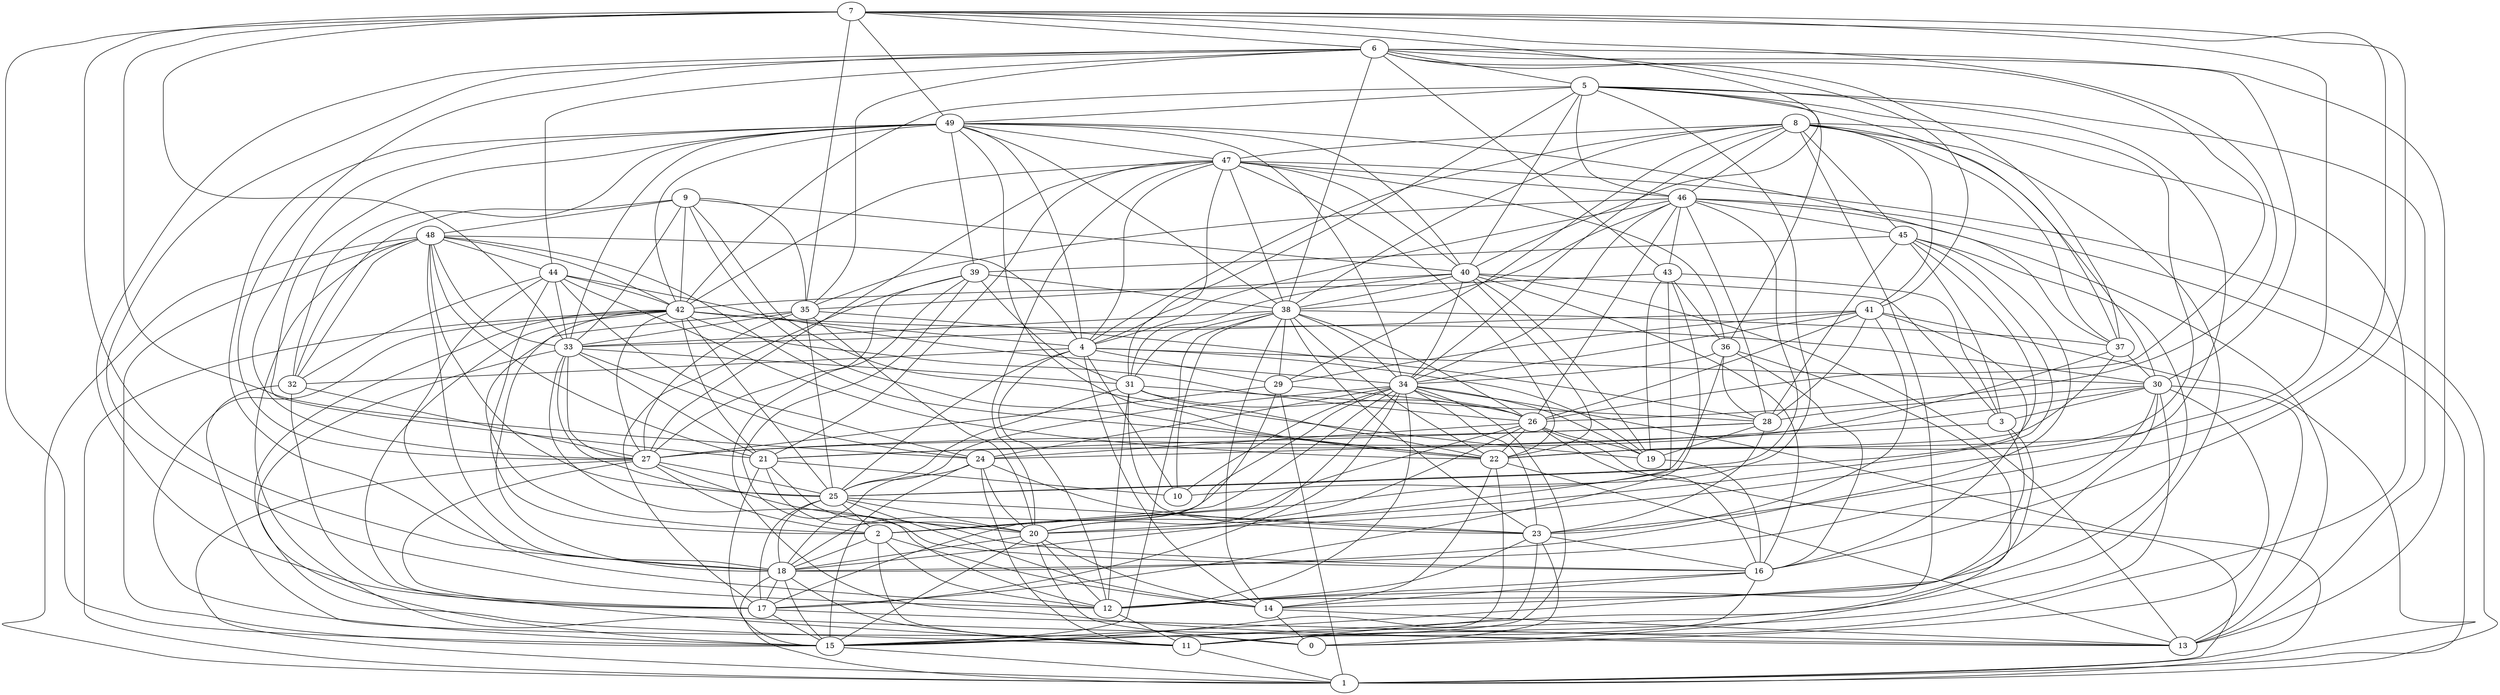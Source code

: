 digraph GG_graph {

subgraph G_graph {
edge [color = black]
"9" -> "32" [dir = none]
"9" -> "22" [dir = none]
"9" -> "33" [dir = none]
"9" -> "42" [dir = none]
"31" -> "23" [dir = none]
"31" -> "25" [dir = none]
"31" -> "12" [dir = none]
"4" -> "25" [dir = none]
"4" -> "32" [dir = none]
"4" -> "14" [dir = none]
"26" -> "16" [dir = none]
"26" -> "19" [dir = none]
"26" -> "2" [dir = none]
"5" -> "37" [dir = none]
"5" -> "20" [dir = none]
"5" -> "2" [dir = none]
"46" -> "28" [dir = none]
"46" -> "34" [dir = none]
"46" -> "4" [dir = none]
"46" -> "13" [dir = none]
"23" -> "16" [dir = none]
"21" -> "20" [dir = none]
"21" -> "10" [dir = none]
"21" -> "15" [dir = none]
"22" -> "15" [dir = none]
"22" -> "14" [dir = none]
"16" -> "14" [dir = none]
"47" -> "40" [dir = none]
"47" -> "46" [dir = none]
"47" -> "1" [dir = none]
"47" -> "36" [dir = none]
"47" -> "22" [dir = none]
"47" -> "21" [dir = none]
"47" -> "31" [dir = none]
"48" -> "25" [dir = none]
"48" -> "13" [dir = none]
"48" -> "42" [dir = none]
"48" -> "1" [dir = none]
"48" -> "32" [dir = none]
"35" -> "18" [dir = none]
"35" -> "28" [dir = none]
"27" -> "11" [dir = none]
"7" -> "24" [dir = none]
"7" -> "6" [dir = none]
"7" -> "15" [dir = none]
"7" -> "49" [dir = none]
"7" -> "35" [dir = none]
"7" -> "26" [dir = none]
"41" -> "28" [dir = none]
"41" -> "33" [dir = none]
"41" -> "34" [dir = none]
"41" -> "1" [dir = none]
"28" -> "27" [dir = none]
"28" -> "19" [dir = none]
"18" -> "17" [dir = none]
"18" -> "1" [dir = none]
"36" -> "15" [dir = none]
"29" -> "27" [dir = none]
"29" -> "17" [dir = none]
"29" -> "1" [dir = none]
"17" -> "13" [dir = none]
"40" -> "31" [dir = none]
"40" -> "22" [dir = none]
"40" -> "13" [dir = none]
"40" -> "38" [dir = none]
"40" -> "34" [dir = none]
"40" -> "19" [dir = none]
"40" -> "16" [dir = none]
"40" -> "3" [dir = none]
"14" -> "0" [dir = none]
"34" -> "23" [dir = none]
"34" -> "19" [dir = none]
"34" -> "24" [dir = none]
"34" -> "1" [dir = none]
"34" -> "18" [dir = none]
"34" -> "10" [dir = none]
"34" -> "25" [dir = none]
"34" -> "17" [dir = none]
"20" -> "0" [dir = none]
"20" -> "12" [dir = none]
"33" -> "25" [dir = none]
"33" -> "21" [dir = none]
"33" -> "24" [dir = none]
"24" -> "11" [dir = none]
"24" -> "20" [dir = none]
"43" -> "36" [dir = none]
"43" -> "42" [dir = none]
"43" -> "3" [dir = none]
"43" -> "18" [dir = none]
"43" -> "19" [dir = none]
"25" -> "23" [dir = none]
"2" -> "12" [dir = none]
"2" -> "11" [dir = none]
"2" -> "18" [dir = none]
"42" -> "25" [dir = none]
"42" -> "1" [dir = none]
"42" -> "15" [dir = none]
"42" -> "21" [dir = none]
"42" -> "2" [dir = none]
"42" -> "4" [dir = none]
"42" -> "27" [dir = none]
"42" -> "30" [dir = none]
"49" -> "18" [dir = none]
"49" -> "38" [dir = none]
"49" -> "47" [dir = none]
"49" -> "4" [dir = none]
"49" -> "37" [dir = none]
"49" -> "34" [dir = none]
"49" -> "39" [dir = none]
"11" -> "1" [dir = none]
"39" -> "27" [dir = none]
"39" -> "13" [dir = none]
"3" -> "0" [dir = none]
"3" -> "14" [dir = none]
"6" -> "12" [dir = none]
"6" -> "13" [dir = none]
"6" -> "41" [dir = none]
"6" -> "43" [dir = none]
"6" -> "27" [dir = none]
"6" -> "26" [dir = none]
"6" -> "37" [dir = none]
"30" -> "0" [dir = none]
"30" -> "3" [dir = none]
"30" -> "18" [dir = none]
"30" -> "12" [dir = none]
"45" -> "15" [dir = none]
"45" -> "25" [dir = none]
"45" -> "39" [dir = none]
"44" -> "24" [dir = none]
"44" -> "42" [dir = none]
"44" -> "34" [dir = none]
"44" -> "33" [dir = none]
"44" -> "2" [dir = none]
"44" -> "22" [dir = none]
"12" -> "11" [dir = none]
"38" -> "26" [dir = none]
"38" -> "10" [dir = none]
"38" -> "37" [dir = none]
"38" -> "34" [dir = none]
"8" -> "45" [dir = none]
"8" -> "29" [dir = none]
"8" -> "47" [dir = none]
"8" -> "30" [dir = none]
"8" -> "34" [dir = none]
"8" -> "38" [dir = none]
"37" -> "21" [dir = none]
"37" -> "22" [dir = none]
"49" -> "22" [dir = none]
"34" -> "12" [dir = none]
"9" -> "40" [dir = none]
"15" -> "1" [dir = none]
"17" -> "15" [dir = none]
"47" -> "4" [dir = none]
"8" -> "37" [dir = none]
"8" -> "12" [dir = none]
"25" -> "20" [dir = none]
"41" -> "29" [dir = none]
"20" -> "14" [dir = none]
"37" -> "30" [dir = none]
"36" -> "16" [dir = none]
"47" -> "27" [dir = none]
"39" -> "12" [dir = none]
"44" -> "12" [dir = none]
"5" -> "46" [dir = none]
"6" -> "30" [dir = none]
"32" -> "0" [dir = none]
"25" -> "2" [dir = none]
"34" -> "20" [dir = none]
"44" -> "32" [dir = none]
"3" -> "24" [dir = none]
"5" -> "42" [dir = none]
"34" -> "11" [dir = none]
"24" -> "23" [dir = none]
"34" -> "26" [dir = none]
"47" -> "42" [dir = none]
"6" -> "38" [dir = none]
"8" -> "11" [dir = none]
"29" -> "26" [dir = none]
"32" -> "17" [dir = none]
"30" -> "11" [dir = none]
"48" -> "44" [dir = none]
"23" -> "0" [dir = none]
"5" -> "36" [dir = none]
"38" -> "14" [dir = none]
"40" -> "35" [dir = none]
"26" -> "24" [dir = none]
"7" -> "40" [dir = none]
"24" -> "18" [dir = none]
"31" -> "22" [dir = none]
"36" -> "28" [dir = none]
"9" -> "48" [dir = none]
"35" -> "25" [dir = none]
"26" -> "22" [dir = none]
"38" -> "23" [dir = none]
"33" -> "16" [dir = none]
"33" -> "27" [dir = none]
"22" -> "13" [dir = none]
"7" -> "23" [dir = none]
"25" -> "17" [dir = none]
"6" -> "44" [dir = none]
"36" -> "34" [dir = none]
"5" -> "4" [dir = none]
"7" -> "22" [dir = none]
"5" -> "13" [dir = none]
"34" -> "2" [dir = none]
"46" -> "1" [dir = none]
"7" -> "18" [dir = none]
"23" -> "11" [dir = none]
"46" -> "10" [dir = none]
"46" -> "43" [dir = none]
"26" -> "20" [dir = none]
"46" -> "26" [dir = none]
"4" -> "19" [dir = none]
"39" -> "38" [dir = none]
"9" -> "35" [dir = none]
"27" -> "1" [dir = none]
"43" -> "17" [dir = none]
"38" -> "29" [dir = none]
"27" -> "2" [dir = none]
"48" -> "22" [dir = none]
"7" -> "33" [dir = none]
"41" -> "23" [dir = none]
"27" -> "20" [dir = none]
"45" -> "18" [dir = none]
"48" -> "18" [dir = none]
"4" -> "10" [dir = none]
"30" -> "13" [dir = none]
"7" -> "16" [dir = none]
"9" -> "19" [dir = none]
"19" -> "16" [dir = none]
"48" -> "21" [dir = none]
"41" -> "26" [dir = none]
"5" -> "40" [dir = none]
"25" -> "18" [dir = none]
"39" -> "17" [dir = none]
"31" -> "28" [dir = none]
"46" -> "38" [dir = none]
"48" -> "15" [dir = none]
"2" -> "14" [dir = none]
"49" -> "33" [dir = none]
"47" -> "38" [dir = none]
"42" -> "17" [dir = none]
"20" -> "18" [dir = none]
"30" -> "28" [dir = none]
"42" -> "11" [dir = none]
"5" -> "22" [dir = none]
"49" -> "42" [dir = none]
"26" -> "1" [dir = none]
"46" -> "35" [dir = none]
"32" -> "27" [dir = none]
"6" -> "17" [dir = none]
"39" -> "31" [dir = none]
"20" -> "15" [dir = none]
"35" -> "27" [dir = none]
"31" -> "26" [dir = none]
"46" -> "45" [dir = none]
"25" -> "14" [dir = none]
"8" -> "46" [dir = none]
"6" -> "35" [dir = none]
"35" -> "33" [dir = none]
"49" -> "21" [dir = none]
"42" -> "26" [dir = none]
"4" -> "12" [dir = none]
"30" -> "27" [dir = none]
"28" -> "23" [dir = none]
"23" -> "12" [dir = none]
"35" -> "20" [dir = none]
"16" -> "11" [dir = none]
"36" -> "25" [dir = none]
"38" -> "33" [dir = none]
"18" -> "11" [dir = none]
"21" -> "16" [dir = none]
"38" -> "31" [dir = none]
"33" -> "31" [dir = none]
"8" -> "15" [dir = none]
"45" -> "20" [dir = none]
"38" -> "22" [dir = none]
"41" -> "16" [dir = none]
"47" -> "20" [dir = none]
"38" -> "15" [dir = none]
"18" -> "15" [dir = none]
"6" -> "5" [dir = none]
"49" -> "40" [dir = none]
"48" -> "4" [dir = none]
"14" -> "13" [dir = none]
"49" -> "27" [dir = none]
"4" -> "29" [dir = none]
"24" -> "15" [dir = none]
"8" -> "4" [dir = none]
"8" -> "41" [dir = none]
"5" -> "49" [dir = none]
"28" -> "21" [dir = none]
"49" -> "32" [dir = none]
"48" -> "33" [dir = none]
"16" -> "12" [dir = none]
"27" -> "25" [dir = none]
"4" -> "30" [dir = none]
"33" -> "15" [dir = none]
"45" -> "3" [dir = none]
"45" -> "28" [dir = none]
}

}
